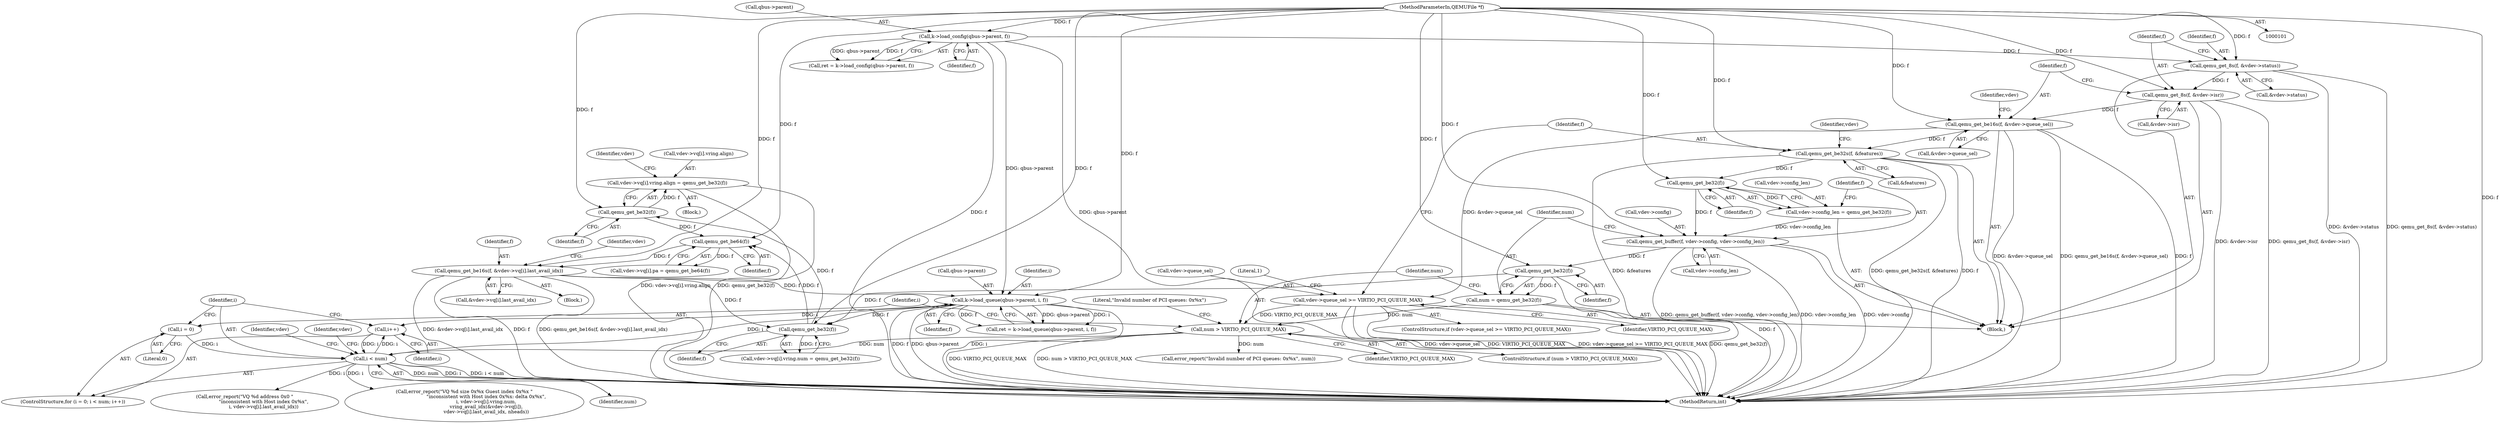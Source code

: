 digraph "0_qemu_4b53c2c72cb5541cf394033b528a6fe2a86c0ac1@pointer" {
"1000235" [label="(Call,vdev->vq[i].vring.align = qemu_get_be32(f))"];
"1000245" [label="(Call,qemu_get_be32(f))"];
"1000228" [label="(Call,qemu_get_be32(f))"];
"1000392" [label="(Call,k->load_queue(qbus->parent, i, f))"];
"1000128" [label="(Call,k->load_config(qbus->parent, f))"];
"1000103" [label="(MethodParameterIn,QEMUFile *f)"];
"1000212" [label="(Call,i < num)"];
"1000209" [label="(Call,i = 0)"];
"1000215" [label="(Call,i++)"];
"1000198" [label="(Call,num > VIRTIO_PCI_QUEUE_MAX)"];
"1000193" [label="(Call,num = qemu_get_be32(f))"];
"1000195" [label="(Call,qemu_get_be32(f))"];
"1000185" [label="(Call,qemu_get_buffer(f, vdev->config, vdev->config_len))"];
"1000183" [label="(Call,qemu_get_be32(f))"];
"1000165" [label="(Call,qemu_get_be32s(f, &features))"];
"1000149" [label="(Call,qemu_get_be16s(f, &vdev->queue_sel))"];
"1000143" [label="(Call,qemu_get_8s(f, &vdev->isr))"];
"1000137" [label="(Call,qemu_get_8s(f, &vdev->status))"];
"1000179" [label="(Call,vdev->config_len = qemu_get_be32(f))"];
"1000156" [label="(Call,vdev->queue_sel >= VIRTIO_PCI_QUEUE_MAX)"];
"1000257" [label="(Call,qemu_get_be16s(f, &vdev->vq[i].last_avail_idx))"];
"1000255" [label="(Call,qemu_get_be64(f))"];
"1000397" [label="(Identifier,f)"];
"1000150" [label="(Identifier,f)"];
"1000198" [label="(Call,num > VIRTIO_PCI_QUEUE_MAX)"];
"1000214" [label="(Identifier,num)"];
"1000167" [label="(Call,&features)"];
"1000203" [label="(Literal,\"Invalid number of PCI queues: 0x%x\")"];
"1000392" [label="(Call,k->load_queue(qbus->parent, i, f))"];
"1000396" [label="(Identifier,i)"];
"1000155" [label="(ControlStructure,if (vdev->queue_sel >= VIRTIO_PCI_QUEUE_MAX))"];
"1000209" [label="(Call,i = 0)"];
"1000216" [label="(Identifier,i)"];
"1000195" [label="(Call,qemu_get_be32(f))"];
"1000235" [label="(Call,vdev->vq[i].vring.align = qemu_get_be32(f))"];
"1000259" [label="(Call,&vdev->vq[i].last_avail_idx)"];
"1000234" [label="(Block,)"];
"1000138" [label="(Identifier,f)"];
"1000403" [label="(Identifier,vdev)"];
"1000228" [label="(Call,qemu_get_be32(f))"];
"1000258" [label="(Identifier,f)"];
"1000407" [label="(MethodReturn,int)"];
"1000139" [label="(Call,&vdev->status)"];
"1000213" [label="(Identifier,i)"];
"1000186" [label="(Identifier,f)"];
"1000144" [label="(Identifier,f)"];
"1000196" [label="(Identifier,f)"];
"1000211" [label="(Literal,0)"];
"1000199" [label="(Identifier,num)"];
"1000271" [label="(Identifier,vdev)"];
"1000393" [label="(Call,qbus->parent)"];
"1000129" [label="(Call,qbus->parent)"];
"1000180" [label="(Call,vdev->config_len)"];
"1000137" [label="(Call,qemu_get_8s(f, &vdev->status))"];
"1000165" [label="(Call,qemu_get_be32s(f, &features))"];
"1000197" [label="(ControlStructure,if (num > VIRTIO_PCI_QUEUE_MAX))"];
"1000210" [label="(Identifier,i)"];
"1000145" [label="(Call,&vdev->isr)"];
"1000104" [label="(Block,)"];
"1000246" [label="(Identifier,f)"];
"1000212" [label="(Call,i < num)"];
"1000183" [label="(Call,qemu_get_be32(f))"];
"1000184" [label="(Identifier,f)"];
"1000156" [label="(Call,vdev->queue_sel >= VIRTIO_PCI_QUEUE_MAX)"];
"1000372" [label="(Call,error_report(\"VQ %d address 0x0 \"\n                         \"inconsistent with Host index 0x%x\",\n                         i, vdev->vq[i].last_avail_idx))"];
"1000245" [label="(Call,qemu_get_be32(f))"];
"1000143" [label="(Call,qemu_get_8s(f, &vdev->isr))"];
"1000193" [label="(Call,num = qemu_get_be32(f))"];
"1000157" [label="(Call,vdev->queue_sel)"];
"1000158" [label="(Identifier,vdev)"];
"1000166" [label="(Identifier,f)"];
"1000172" [label="(Identifier,vdev)"];
"1000236" [label="(Call,vdev->vq[i].vring.align)"];
"1000202" [label="(Call,error_report(\"Invalid number of PCI queues: 0x%x\", num))"];
"1000217" [label="(Block,)"];
"1000187" [label="(Call,vdev->config)"];
"1000257" [label="(Call,qemu_get_be16s(f, &vdev->vq[i].last_avail_idx))"];
"1000218" [label="(Call,vdev->vq[i].vring.num = qemu_get_be32(f))"];
"1000215" [label="(Call,i++)"];
"1000255" [label="(Call,qemu_get_be64(f))"];
"1000151" [label="(Call,&vdev->queue_sel)"];
"1000247" [label="(Call,vdev->vq[i].pa = qemu_get_be64(f))"];
"1000256" [label="(Identifier,f)"];
"1000208" [label="(ControlStructure,for (i = 0; i < num; i++))"];
"1000149" [label="(Call,qemu_get_be16s(f, &vdev->queue_sel))"];
"1000185" [label="(Call,qemu_get_buffer(f, vdev->config, vdev->config_len))"];
"1000251" [label="(Identifier,vdev)"];
"1000229" [label="(Identifier,f)"];
"1000194" [label="(Identifier,num)"];
"1000190" [label="(Call,vdev->config_len)"];
"1000332" [label="(Call,error_report(\"VQ %d size 0x%x Guest index 0x%x \"\n                             \"inconsistent with Host index 0x%x: delta 0x%x\",\n                             i, vdev->vq[i].vring.num,\n                             vring_avail_idx(&vdev->vq[i]),\n                             vdev->vq[i].last_avail_idx, nheads))"];
"1000179" [label="(Call,vdev->config_len = qemu_get_be32(f))"];
"1000160" [label="(Identifier,VIRTIO_PCI_QUEUE_MAX)"];
"1000164" [label="(Literal,1)"];
"1000103" [label="(MethodParameterIn,QEMUFile *f)"];
"1000223" [label="(Identifier,vdev)"];
"1000200" [label="(Identifier,VIRTIO_PCI_QUEUE_MAX)"];
"1000126" [label="(Call,ret = k->load_config(qbus->parent, f))"];
"1000132" [label="(Identifier,f)"];
"1000390" [label="(Call,ret = k->load_queue(qbus->parent, i, f))"];
"1000128" [label="(Call,k->load_config(qbus->parent, f))"];
"1000235" -> "1000234"  [label="AST: "];
"1000235" -> "1000245"  [label="CFG: "];
"1000236" -> "1000235"  [label="AST: "];
"1000245" -> "1000235"  [label="AST: "];
"1000251" -> "1000235"  [label="CFG: "];
"1000235" -> "1000407"  [label="DDG: vdev->vq[i].vring.align"];
"1000235" -> "1000407"  [label="DDG: qemu_get_be32(f)"];
"1000245" -> "1000235"  [label="DDG: f"];
"1000245" -> "1000246"  [label="CFG: "];
"1000246" -> "1000245"  [label="AST: "];
"1000228" -> "1000245"  [label="DDG: f"];
"1000103" -> "1000245"  [label="DDG: f"];
"1000245" -> "1000255"  [label="DDG: f"];
"1000228" -> "1000218"  [label="AST: "];
"1000228" -> "1000229"  [label="CFG: "];
"1000229" -> "1000228"  [label="AST: "];
"1000218" -> "1000228"  [label="CFG: "];
"1000228" -> "1000218"  [label="DDG: f"];
"1000392" -> "1000228"  [label="DDG: f"];
"1000257" -> "1000228"  [label="DDG: f"];
"1000195" -> "1000228"  [label="DDG: f"];
"1000103" -> "1000228"  [label="DDG: f"];
"1000228" -> "1000255"  [label="DDG: f"];
"1000392" -> "1000390"  [label="AST: "];
"1000392" -> "1000397"  [label="CFG: "];
"1000393" -> "1000392"  [label="AST: "];
"1000396" -> "1000392"  [label="AST: "];
"1000397" -> "1000392"  [label="AST: "];
"1000390" -> "1000392"  [label="CFG: "];
"1000392" -> "1000407"  [label="DDG: i"];
"1000392" -> "1000407"  [label="DDG: f"];
"1000392" -> "1000407"  [label="DDG: qbus->parent"];
"1000392" -> "1000215"  [label="DDG: i"];
"1000392" -> "1000390"  [label="DDG: qbus->parent"];
"1000392" -> "1000390"  [label="DDG: i"];
"1000392" -> "1000390"  [label="DDG: f"];
"1000128" -> "1000392"  [label="DDG: qbus->parent"];
"1000212" -> "1000392"  [label="DDG: i"];
"1000257" -> "1000392"  [label="DDG: f"];
"1000103" -> "1000392"  [label="DDG: f"];
"1000128" -> "1000126"  [label="AST: "];
"1000128" -> "1000132"  [label="CFG: "];
"1000129" -> "1000128"  [label="AST: "];
"1000132" -> "1000128"  [label="AST: "];
"1000126" -> "1000128"  [label="CFG: "];
"1000128" -> "1000407"  [label="DDG: f"];
"1000128" -> "1000407"  [label="DDG: qbus->parent"];
"1000128" -> "1000126"  [label="DDG: qbus->parent"];
"1000128" -> "1000126"  [label="DDG: f"];
"1000103" -> "1000128"  [label="DDG: f"];
"1000128" -> "1000137"  [label="DDG: f"];
"1000103" -> "1000101"  [label="AST: "];
"1000103" -> "1000407"  [label="DDG: f"];
"1000103" -> "1000137"  [label="DDG: f"];
"1000103" -> "1000143"  [label="DDG: f"];
"1000103" -> "1000149"  [label="DDG: f"];
"1000103" -> "1000165"  [label="DDG: f"];
"1000103" -> "1000183"  [label="DDG: f"];
"1000103" -> "1000185"  [label="DDG: f"];
"1000103" -> "1000195"  [label="DDG: f"];
"1000103" -> "1000255"  [label="DDG: f"];
"1000103" -> "1000257"  [label="DDG: f"];
"1000212" -> "1000208"  [label="AST: "];
"1000212" -> "1000214"  [label="CFG: "];
"1000213" -> "1000212"  [label="AST: "];
"1000214" -> "1000212"  [label="AST: "];
"1000223" -> "1000212"  [label="CFG: "];
"1000403" -> "1000212"  [label="CFG: "];
"1000212" -> "1000407"  [label="DDG: i < num"];
"1000212" -> "1000407"  [label="DDG: num"];
"1000212" -> "1000407"  [label="DDG: i"];
"1000209" -> "1000212"  [label="DDG: i"];
"1000215" -> "1000212"  [label="DDG: i"];
"1000198" -> "1000212"  [label="DDG: num"];
"1000212" -> "1000215"  [label="DDG: i"];
"1000212" -> "1000332"  [label="DDG: i"];
"1000212" -> "1000372"  [label="DDG: i"];
"1000209" -> "1000208"  [label="AST: "];
"1000209" -> "1000211"  [label="CFG: "];
"1000210" -> "1000209"  [label="AST: "];
"1000211" -> "1000209"  [label="AST: "];
"1000213" -> "1000209"  [label="CFG: "];
"1000215" -> "1000208"  [label="AST: "];
"1000215" -> "1000216"  [label="CFG: "];
"1000216" -> "1000215"  [label="AST: "];
"1000213" -> "1000215"  [label="CFG: "];
"1000198" -> "1000197"  [label="AST: "];
"1000198" -> "1000200"  [label="CFG: "];
"1000199" -> "1000198"  [label="AST: "];
"1000200" -> "1000198"  [label="AST: "];
"1000203" -> "1000198"  [label="CFG: "];
"1000210" -> "1000198"  [label="CFG: "];
"1000198" -> "1000407"  [label="DDG: VIRTIO_PCI_QUEUE_MAX"];
"1000198" -> "1000407"  [label="DDG: num > VIRTIO_PCI_QUEUE_MAX"];
"1000193" -> "1000198"  [label="DDG: num"];
"1000156" -> "1000198"  [label="DDG: VIRTIO_PCI_QUEUE_MAX"];
"1000198" -> "1000202"  [label="DDG: num"];
"1000193" -> "1000104"  [label="AST: "];
"1000193" -> "1000195"  [label="CFG: "];
"1000194" -> "1000193"  [label="AST: "];
"1000195" -> "1000193"  [label="AST: "];
"1000199" -> "1000193"  [label="CFG: "];
"1000193" -> "1000407"  [label="DDG: qemu_get_be32(f)"];
"1000195" -> "1000193"  [label="DDG: f"];
"1000195" -> "1000196"  [label="CFG: "];
"1000196" -> "1000195"  [label="AST: "];
"1000195" -> "1000407"  [label="DDG: f"];
"1000185" -> "1000195"  [label="DDG: f"];
"1000185" -> "1000104"  [label="AST: "];
"1000185" -> "1000190"  [label="CFG: "];
"1000186" -> "1000185"  [label="AST: "];
"1000187" -> "1000185"  [label="AST: "];
"1000190" -> "1000185"  [label="AST: "];
"1000194" -> "1000185"  [label="CFG: "];
"1000185" -> "1000407"  [label="DDG: vdev->config"];
"1000185" -> "1000407"  [label="DDG: qemu_get_buffer(f, vdev->config, vdev->config_len)"];
"1000185" -> "1000407"  [label="DDG: vdev->config_len"];
"1000183" -> "1000185"  [label="DDG: f"];
"1000179" -> "1000185"  [label="DDG: vdev->config_len"];
"1000183" -> "1000179"  [label="AST: "];
"1000183" -> "1000184"  [label="CFG: "];
"1000184" -> "1000183"  [label="AST: "];
"1000179" -> "1000183"  [label="CFG: "];
"1000183" -> "1000179"  [label="DDG: f"];
"1000165" -> "1000183"  [label="DDG: f"];
"1000165" -> "1000104"  [label="AST: "];
"1000165" -> "1000167"  [label="CFG: "];
"1000166" -> "1000165"  [label="AST: "];
"1000167" -> "1000165"  [label="AST: "];
"1000172" -> "1000165"  [label="CFG: "];
"1000165" -> "1000407"  [label="DDG: f"];
"1000165" -> "1000407"  [label="DDG: &features"];
"1000165" -> "1000407"  [label="DDG: qemu_get_be32s(f, &features)"];
"1000149" -> "1000165"  [label="DDG: f"];
"1000149" -> "1000104"  [label="AST: "];
"1000149" -> "1000151"  [label="CFG: "];
"1000150" -> "1000149"  [label="AST: "];
"1000151" -> "1000149"  [label="AST: "];
"1000158" -> "1000149"  [label="CFG: "];
"1000149" -> "1000407"  [label="DDG: &vdev->queue_sel"];
"1000149" -> "1000407"  [label="DDG: qemu_get_be16s(f, &vdev->queue_sel)"];
"1000149" -> "1000407"  [label="DDG: f"];
"1000143" -> "1000149"  [label="DDG: f"];
"1000149" -> "1000156"  [label="DDG: &vdev->queue_sel"];
"1000143" -> "1000104"  [label="AST: "];
"1000143" -> "1000145"  [label="CFG: "];
"1000144" -> "1000143"  [label="AST: "];
"1000145" -> "1000143"  [label="AST: "];
"1000150" -> "1000143"  [label="CFG: "];
"1000143" -> "1000407"  [label="DDG: qemu_get_8s(f, &vdev->isr)"];
"1000143" -> "1000407"  [label="DDG: &vdev->isr"];
"1000137" -> "1000143"  [label="DDG: f"];
"1000137" -> "1000104"  [label="AST: "];
"1000137" -> "1000139"  [label="CFG: "];
"1000138" -> "1000137"  [label="AST: "];
"1000139" -> "1000137"  [label="AST: "];
"1000144" -> "1000137"  [label="CFG: "];
"1000137" -> "1000407"  [label="DDG: &vdev->status"];
"1000137" -> "1000407"  [label="DDG: qemu_get_8s(f, &vdev->status)"];
"1000179" -> "1000104"  [label="AST: "];
"1000180" -> "1000179"  [label="AST: "];
"1000186" -> "1000179"  [label="CFG: "];
"1000156" -> "1000155"  [label="AST: "];
"1000156" -> "1000160"  [label="CFG: "];
"1000157" -> "1000156"  [label="AST: "];
"1000160" -> "1000156"  [label="AST: "];
"1000164" -> "1000156"  [label="CFG: "];
"1000166" -> "1000156"  [label="CFG: "];
"1000156" -> "1000407"  [label="DDG: vdev->queue_sel"];
"1000156" -> "1000407"  [label="DDG: VIRTIO_PCI_QUEUE_MAX"];
"1000156" -> "1000407"  [label="DDG: vdev->queue_sel >= VIRTIO_PCI_QUEUE_MAX"];
"1000257" -> "1000217"  [label="AST: "];
"1000257" -> "1000259"  [label="CFG: "];
"1000258" -> "1000257"  [label="AST: "];
"1000259" -> "1000257"  [label="AST: "];
"1000271" -> "1000257"  [label="CFG: "];
"1000257" -> "1000407"  [label="DDG: &vdev->vq[i].last_avail_idx"];
"1000257" -> "1000407"  [label="DDG: f"];
"1000257" -> "1000407"  [label="DDG: qemu_get_be16s(f, &vdev->vq[i].last_avail_idx)"];
"1000255" -> "1000257"  [label="DDG: f"];
"1000255" -> "1000247"  [label="AST: "];
"1000255" -> "1000256"  [label="CFG: "];
"1000256" -> "1000255"  [label="AST: "];
"1000247" -> "1000255"  [label="CFG: "];
"1000255" -> "1000247"  [label="DDG: f"];
}
